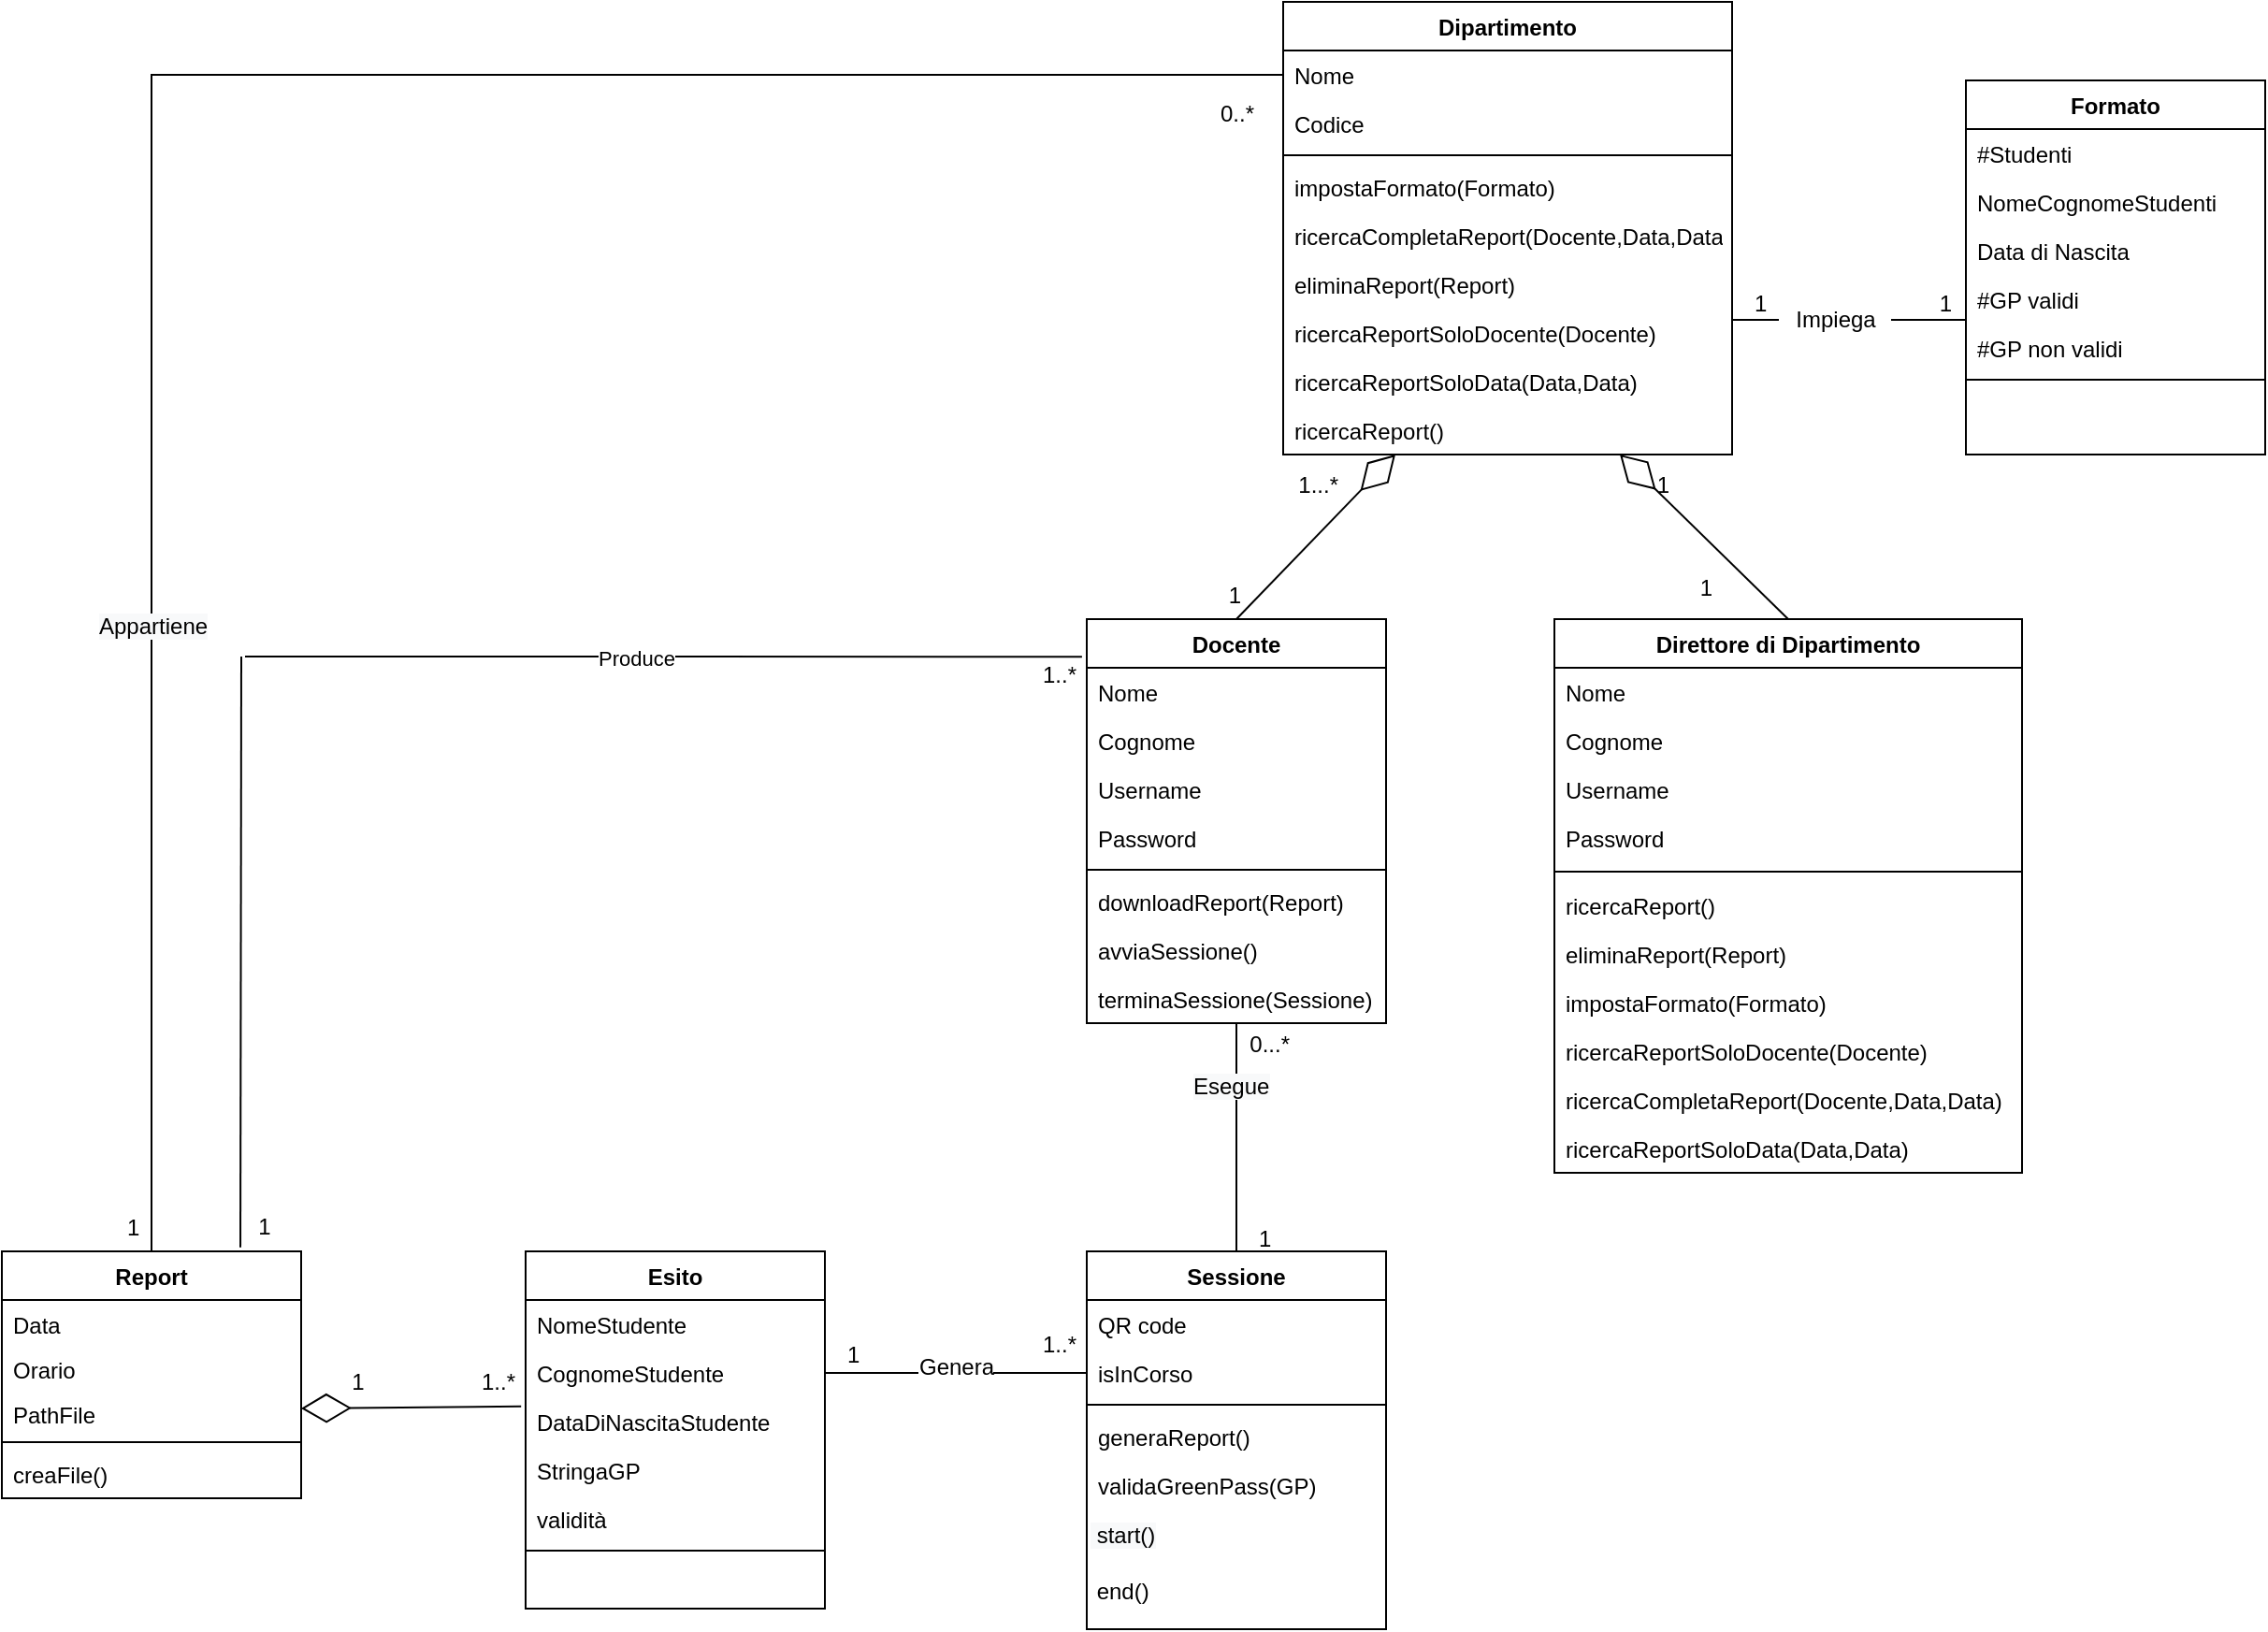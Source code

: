 <mxfile version="15.8.7" type="device"><diagram id="C5RBs43oDa-KdzZeNtuy" name="Page-1"><mxGraphModel dx="2131" dy="1820" grid="1" gridSize="10" guides="1" tooltips="1" connect="1" arrows="1" fold="1" page="1" pageScale="1" pageWidth="827" pageHeight="1169" background="#ffffff" math="0" shadow="0"><root><mxCell id="WIyWlLk6GJQsqaUBKTNV-0"/><mxCell id="WIyWlLk6GJQsqaUBKTNV-1" parent="WIyWlLk6GJQsqaUBKTNV-0"/><mxCell id="zkfFHV4jXpPFQw0GAbJ--0" value="Dipartimento" style="swimlane;fontStyle=1;align=center;verticalAlign=top;childLayout=stackLayout;horizontal=1;startSize=26;horizontalStack=0;resizeParent=1;resizeLast=0;collapsible=1;marginBottom=0;rounded=0;shadow=0;strokeWidth=1;" parent="WIyWlLk6GJQsqaUBKTNV-1" vertex="1"><mxGeometry x="315" y="-70" width="240" height="242" as="geometry"><mxRectangle x="230" y="140" width="160" height="26" as="alternateBounds"/></mxGeometry></mxCell><mxCell id="zkfFHV4jXpPFQw0GAbJ--1" value="Nome" style="text;align=left;verticalAlign=top;spacingLeft=4;spacingRight=4;overflow=hidden;rotatable=0;points=[[0,0.5],[1,0.5]];portConstraint=eastwest;" parent="zkfFHV4jXpPFQw0GAbJ--0" vertex="1"><mxGeometry y="26" width="240" height="26" as="geometry"/></mxCell><mxCell id="zkfFHV4jXpPFQw0GAbJ--2" value="Codice" style="text;align=left;verticalAlign=top;spacingLeft=4;spacingRight=4;overflow=hidden;rotatable=0;points=[[0,0.5],[1,0.5]];portConstraint=eastwest;rounded=0;shadow=0;html=0;" parent="zkfFHV4jXpPFQw0GAbJ--0" vertex="1"><mxGeometry y="52" width="240" height="26" as="geometry"/></mxCell><mxCell id="zkfFHV4jXpPFQw0GAbJ--4" value="" style="line;html=1;strokeWidth=1;align=left;verticalAlign=middle;spacingTop=-1;spacingLeft=3;spacingRight=3;rotatable=0;labelPosition=right;points=[];portConstraint=eastwest;" parent="zkfFHV4jXpPFQw0GAbJ--0" vertex="1"><mxGeometry y="78" width="240" height="8" as="geometry"/></mxCell><mxCell id="IgHwNkIKdgB05Zcs7d3N-65" value="impostaFormato(Formato)" style="text;align=left;verticalAlign=top;spacingLeft=4;spacingRight=4;overflow=hidden;rotatable=0;points=[[0,0.5],[1,0.5]];portConstraint=eastwest;rounded=0;shadow=0;html=0;" parent="zkfFHV4jXpPFQw0GAbJ--0" vertex="1"><mxGeometry y="86" width="240" height="26" as="geometry"/></mxCell><mxCell id="1j9JW8TyRLRqC67Ut6uR-7" value="ricercaCompletaReport(Docente,Data,Data)" style="text;align=left;verticalAlign=top;spacingLeft=4;spacingRight=4;overflow=hidden;rotatable=0;points=[[0,0.5],[1,0.5]];portConstraint=eastwest;rounded=0;shadow=0;html=0;" vertex="1" parent="zkfFHV4jXpPFQw0GAbJ--0"><mxGeometry y="112" width="240" height="26" as="geometry"/></mxCell><mxCell id="1j9JW8TyRLRqC67Ut6uR-8" value="eliminaReport(Report)" style="text;align=left;verticalAlign=top;spacingLeft=4;spacingRight=4;overflow=hidden;rotatable=0;points=[[0,0.5],[1,0.5]];portConstraint=eastwest;rounded=0;shadow=0;html=0;" vertex="1" parent="zkfFHV4jXpPFQw0GAbJ--0"><mxGeometry y="138" width="240" height="26" as="geometry"/></mxCell><mxCell id="1j9JW8TyRLRqC67Ut6uR-9" value="ricercaReportSoloDocente(Docente)" style="text;align=left;verticalAlign=top;spacingLeft=4;spacingRight=4;overflow=hidden;rotatable=0;points=[[0,0.5],[1,0.5]];portConstraint=eastwest;rounded=0;shadow=0;html=0;" vertex="1" parent="zkfFHV4jXpPFQw0GAbJ--0"><mxGeometry y="164" width="240" height="26" as="geometry"/></mxCell><mxCell id="1j9JW8TyRLRqC67Ut6uR-10" value="ricercaReportSoloData(Data,Data)" style="text;align=left;verticalAlign=top;spacingLeft=4;spacingRight=4;overflow=hidden;rotatable=0;points=[[0,0.5],[1,0.5]];portConstraint=eastwest;rounded=0;shadow=0;html=0;" vertex="1" parent="zkfFHV4jXpPFQw0GAbJ--0"><mxGeometry y="190" width="240" height="26" as="geometry"/></mxCell><mxCell id="1j9JW8TyRLRqC67Ut6uR-11" value="ricercaReport()" style="text;align=left;verticalAlign=top;spacingLeft=4;spacingRight=4;overflow=hidden;rotatable=0;points=[[0,0.5],[1,0.5]];portConstraint=eastwest;rounded=0;shadow=0;html=0;" vertex="1" parent="zkfFHV4jXpPFQw0GAbJ--0"><mxGeometry y="216" width="240" height="26" as="geometry"/></mxCell><mxCell id="zkfFHV4jXpPFQw0GAbJ--13" value="Direttore di Dipartimento" style="swimlane;fontStyle=1;align=center;verticalAlign=top;childLayout=stackLayout;horizontal=1;startSize=26;horizontalStack=0;resizeParent=1;resizeLast=0;collapsible=1;marginBottom=0;rounded=0;shadow=0;strokeWidth=1;fontColor=#000000;" parent="WIyWlLk6GJQsqaUBKTNV-1" vertex="1"><mxGeometry x="460" y="260" width="250" height="296" as="geometry"><mxRectangle x="340" y="380" width="170" height="26" as="alternateBounds"/></mxGeometry></mxCell><mxCell id="zkfFHV4jXpPFQw0GAbJ--14" value="Nome" style="text;align=left;verticalAlign=top;spacingLeft=4;spacingRight=4;overflow=hidden;rotatable=0;points=[[0,0.5],[1,0.5]];portConstraint=eastwest;" parent="zkfFHV4jXpPFQw0GAbJ--13" vertex="1"><mxGeometry y="26" width="250" height="26" as="geometry"/></mxCell><mxCell id="fXjRFl4VvuRrYIFR5z2I-0" value="Cognome" style="text;align=left;verticalAlign=top;spacingLeft=4;spacingRight=4;overflow=hidden;rotatable=0;points=[[0,0.5],[1,0.5]];portConstraint=eastwest;" parent="zkfFHV4jXpPFQw0GAbJ--13" vertex="1"><mxGeometry y="52" width="250" height="26" as="geometry"/></mxCell><mxCell id="fXjRFl4VvuRrYIFR5z2I-1" value="Username" style="text;align=left;verticalAlign=top;spacingLeft=4;spacingRight=4;overflow=hidden;rotatable=0;points=[[0,0.5],[1,0.5]];portConstraint=eastwest;" parent="zkfFHV4jXpPFQw0GAbJ--13" vertex="1"><mxGeometry y="78" width="250" height="26" as="geometry"/></mxCell><mxCell id="fXjRFl4VvuRrYIFR5z2I-2" value="Password" style="text;align=left;verticalAlign=top;spacingLeft=4;spacingRight=4;overflow=hidden;rotatable=0;points=[[0,0.5],[1,0.5]];portConstraint=eastwest;" parent="zkfFHV4jXpPFQw0GAbJ--13" vertex="1"><mxGeometry y="104" width="250" height="26" as="geometry"/></mxCell><mxCell id="zkfFHV4jXpPFQw0GAbJ--15" value="" style="line;html=1;strokeWidth=1;align=left;verticalAlign=middle;spacingTop=-1;spacingLeft=3;spacingRight=3;rotatable=0;labelPosition=right;points=[];portConstraint=eastwest;" parent="zkfFHV4jXpPFQw0GAbJ--13" vertex="1"><mxGeometry y="130" width="250" height="10" as="geometry"/></mxCell><mxCell id="fXjRFl4VvuRrYIFR5z2I-8" value="ricercaReport()" style="text;align=left;verticalAlign=top;spacingLeft=4;spacingRight=4;overflow=hidden;rotatable=0;points=[[0,0.5],[1,0.5]];portConstraint=eastwest;" parent="zkfFHV4jXpPFQw0GAbJ--13" vertex="1"><mxGeometry y="140" width="250" height="26" as="geometry"/></mxCell><mxCell id="1j9JW8TyRLRqC67Ut6uR-14" value="eliminaReport(Report)" style="text;align=left;verticalAlign=top;spacingLeft=4;spacingRight=4;overflow=hidden;rotatable=0;points=[[0,0.5],[1,0.5]];portConstraint=eastwest;rounded=0;shadow=0;html=0;" vertex="1" parent="zkfFHV4jXpPFQw0GAbJ--13"><mxGeometry y="166" width="250" height="26" as="geometry"/></mxCell><mxCell id="1j9JW8TyRLRqC67Ut6uR-15" value="impostaFormato(Formato)" style="text;align=left;verticalAlign=top;spacingLeft=4;spacingRight=4;overflow=hidden;rotatable=0;points=[[0,0.5],[1,0.5]];portConstraint=eastwest;rounded=0;shadow=0;html=0;" vertex="1" parent="zkfFHV4jXpPFQw0GAbJ--13"><mxGeometry y="192" width="250" height="26" as="geometry"/></mxCell><mxCell id="1j9JW8TyRLRqC67Ut6uR-16" value="ricercaReportSoloDocente(Docente)" style="text;align=left;verticalAlign=top;spacingLeft=4;spacingRight=4;overflow=hidden;rotatable=0;points=[[0,0.5],[1,0.5]];portConstraint=eastwest;rounded=0;shadow=0;html=0;" vertex="1" parent="zkfFHV4jXpPFQw0GAbJ--13"><mxGeometry y="218" width="250" height="26" as="geometry"/></mxCell><mxCell id="1j9JW8TyRLRqC67Ut6uR-18" value="ricercaCompletaReport(Docente,Data,Data)" style="text;align=left;verticalAlign=top;spacingLeft=4;spacingRight=4;overflow=hidden;rotatable=0;points=[[0,0.5],[1,0.5]];portConstraint=eastwest;rounded=0;shadow=0;html=0;" vertex="1" parent="zkfFHV4jXpPFQw0GAbJ--13"><mxGeometry y="244" width="250" height="26" as="geometry"/></mxCell><mxCell id="1j9JW8TyRLRqC67Ut6uR-17" value="ricercaReportSoloData(Data,Data)" style="text;align=left;verticalAlign=top;spacingLeft=4;spacingRight=4;overflow=hidden;rotatable=0;points=[[0,0.5],[1,0.5]];portConstraint=eastwest;rounded=0;shadow=0;html=0;" vertex="1" parent="zkfFHV4jXpPFQw0GAbJ--13"><mxGeometry y="270" width="250" height="26" as="geometry"/></mxCell><mxCell id="zkfFHV4jXpPFQw0GAbJ--17" value="Formato" style="swimlane;fontStyle=1;align=center;verticalAlign=top;childLayout=stackLayout;horizontal=1;startSize=26;horizontalStack=0;resizeParent=1;resizeLast=0;collapsible=1;marginBottom=0;rounded=0;shadow=0;strokeWidth=1;fontColor=#000000;" parent="WIyWlLk6GJQsqaUBKTNV-1" vertex="1"><mxGeometry x="680" y="-28" width="160" height="200" as="geometry"><mxRectangle x="550" y="140" width="160" height="26" as="alternateBounds"/></mxGeometry></mxCell><mxCell id="zkfFHV4jXpPFQw0GAbJ--18" value="#Studenti" style="text;align=left;verticalAlign=top;spacingLeft=4;spacingRight=4;overflow=hidden;rotatable=0;points=[[0,0.5],[1,0.5]];portConstraint=eastwest;" parent="zkfFHV4jXpPFQw0GAbJ--17" vertex="1"><mxGeometry y="26" width="160" height="26" as="geometry"/></mxCell><mxCell id="zkfFHV4jXpPFQw0GAbJ--19" value="NomeCognomeStudenti" style="text;align=left;verticalAlign=top;spacingLeft=4;spacingRight=4;overflow=hidden;rotatable=0;points=[[0,0.5],[1,0.5]];portConstraint=eastwest;rounded=0;shadow=0;html=0;" parent="zkfFHV4jXpPFQw0GAbJ--17" vertex="1"><mxGeometry y="52" width="160" height="26" as="geometry"/></mxCell><mxCell id="zkfFHV4jXpPFQw0GAbJ--22" value="Data di Nascita" style="text;align=left;verticalAlign=top;spacingLeft=4;spacingRight=4;overflow=hidden;rotatable=0;points=[[0,0.5],[1,0.5]];portConstraint=eastwest;rounded=0;shadow=0;html=0;" parent="zkfFHV4jXpPFQw0GAbJ--17" vertex="1"><mxGeometry y="78" width="160" height="26" as="geometry"/></mxCell><mxCell id="zkfFHV4jXpPFQw0GAbJ--20" value="#GP validi" style="text;align=left;verticalAlign=top;spacingLeft=4;spacingRight=4;overflow=hidden;rotatable=0;points=[[0,0.5],[1,0.5]];portConstraint=eastwest;rounded=0;shadow=0;html=0;" parent="zkfFHV4jXpPFQw0GAbJ--17" vertex="1"><mxGeometry y="104" width="160" height="26" as="geometry"/></mxCell><mxCell id="zkfFHV4jXpPFQw0GAbJ--21" value="#GP non validi" style="text;align=left;verticalAlign=top;spacingLeft=4;spacingRight=4;overflow=hidden;rotatable=0;points=[[0,0.5],[1,0.5]];portConstraint=eastwest;rounded=0;shadow=0;html=0;" parent="zkfFHV4jXpPFQw0GAbJ--17" vertex="1"><mxGeometry y="130" width="160" height="26" as="geometry"/></mxCell><mxCell id="zkfFHV4jXpPFQw0GAbJ--23" value="" style="line;html=1;strokeWidth=1;align=left;verticalAlign=middle;spacingTop=-1;spacingLeft=3;spacingRight=3;rotatable=0;labelPosition=right;points=[];portConstraint=eastwest;" parent="zkfFHV4jXpPFQw0GAbJ--17" vertex="1"><mxGeometry y="156" width="160" height="8" as="geometry"/></mxCell><mxCell id="zkfFHV4jXpPFQw0GAbJ--26" value="" style="endArrow=none;shadow=0;strokeWidth=1;rounded=0;endFill=0;edgeStyle=elbowEdgeStyle;elbow=vertical;startArrow=none;" parent="WIyWlLk6GJQsqaUBKTNV-1" source="IgHwNkIKdgB05Zcs7d3N-3" target="zkfFHV4jXpPFQw0GAbJ--17" edge="1"><mxGeometry x="0.5" y="41" relative="1" as="geometry"><mxPoint x="407" y="172" as="sourcePoint"/><mxPoint x="567" y="172" as="targetPoint"/><mxPoint x="-40" y="32" as="offset"/></mxGeometry></mxCell><mxCell id="zkfFHV4jXpPFQw0GAbJ--28" value="1" style="resizable=0;align=right;verticalAlign=bottom;labelBackgroundColor=none;fontSize=12;" parent="zkfFHV4jXpPFQw0GAbJ--26" connectable="0" vertex="1"><mxGeometry x="1" relative="1" as="geometry"><mxPoint x="-6" as="offset"/></mxGeometry></mxCell><mxCell id="IgHwNkIKdgB05Zcs7d3N-0" value="" style="endArrow=diamondThin;endFill=0;endSize=24;html=1;rounded=0;exitX=0.5;exitY=0;exitDx=0;exitDy=0;entryX=0.25;entryY=1;entryDx=0;entryDy=0;" parent="WIyWlLk6GJQsqaUBKTNV-1" source="IgHwNkIKdgB05Zcs7d3N-66" target="zkfFHV4jXpPFQw0GAbJ--0" edge="1"><mxGeometry width="160" relative="1" as="geometry"><mxPoint x="320" y="240.0" as="sourcePoint"/><mxPoint x="400" y="160" as="targetPoint"/></mxGeometry></mxCell><mxCell id="IgHwNkIKdgB05Zcs7d3N-1" value="" style="endArrow=diamondThin;endFill=0;endSize=24;html=1;rounded=0;exitX=0.5;exitY=0;exitDx=0;exitDy=0;entryX=0.75;entryY=1;entryDx=0;entryDy=0;" parent="WIyWlLk6GJQsqaUBKTNV-1" source="zkfFHV4jXpPFQw0GAbJ--13" target="zkfFHV4jXpPFQw0GAbJ--0" edge="1"><mxGeometry width="160" relative="1" as="geometry"><mxPoint x="330" y="230" as="sourcePoint"/><mxPoint x="480" y="160" as="targetPoint"/></mxGeometry></mxCell><mxCell id="IgHwNkIKdgB05Zcs7d3N-5" value="Sessione" style="swimlane;fontStyle=1;align=center;verticalAlign=top;childLayout=stackLayout;horizontal=1;startSize=26;horizontalStack=0;resizeParent=1;resizeLast=0;collapsible=1;marginBottom=0;rounded=0;shadow=0;strokeWidth=1;" parent="WIyWlLk6GJQsqaUBKTNV-1" vertex="1"><mxGeometry x="210" y="598" width="160" height="202" as="geometry"><mxRectangle x="130" y="380" width="160" height="26" as="alternateBounds"/></mxGeometry></mxCell><mxCell id="IgHwNkIKdgB05Zcs7d3N-6" value="QR code" style="text;align=left;verticalAlign=top;spacingLeft=4;spacingRight=4;overflow=hidden;rotatable=0;points=[[0,0.5],[1,0.5]];portConstraint=eastwest;" parent="IgHwNkIKdgB05Zcs7d3N-5" vertex="1"><mxGeometry y="26" width="160" height="26" as="geometry"/></mxCell><mxCell id="hXYBZZe83K0FlChv1IBY-2" value="isInCorso" style="text;align=left;verticalAlign=top;spacingLeft=4;spacingRight=4;overflow=hidden;rotatable=0;points=[[0,0.5],[1,0.5]];portConstraint=eastwest;rounded=0;shadow=0;html=0;" parent="IgHwNkIKdgB05Zcs7d3N-5" vertex="1"><mxGeometry y="52" width="160" height="26" as="geometry"/></mxCell><mxCell id="IgHwNkIKdgB05Zcs7d3N-8" value="" style="line;html=1;strokeWidth=1;align=left;verticalAlign=middle;spacingTop=-1;spacingLeft=3;spacingRight=3;rotatable=0;labelPosition=right;points=[];portConstraint=eastwest;" parent="IgHwNkIKdgB05Zcs7d3N-5" vertex="1"><mxGeometry y="78" width="160" height="8" as="geometry"/></mxCell><mxCell id="IgHwNkIKdgB05Zcs7d3N-9" value="generaReport()" style="text;align=left;verticalAlign=top;spacingLeft=4;spacingRight=4;overflow=hidden;rotatable=0;points=[[0,0.5],[1,0.5]];portConstraint=eastwest;fontStyle=0" parent="IgHwNkIKdgB05Zcs7d3N-5" vertex="1"><mxGeometry y="86" width="160" height="26" as="geometry"/></mxCell><mxCell id="IgHwNkIKdgB05Zcs7d3N-10" value="validaGreenPass(GP)" style="text;align=left;verticalAlign=top;spacingLeft=4;spacingRight=4;overflow=hidden;rotatable=0;points=[[0,0.5],[1,0.5]];portConstraint=eastwest;" parent="IgHwNkIKdgB05Zcs7d3N-5" vertex="1"><mxGeometry y="112" width="160" height="26" as="geometry"/></mxCell><mxCell id="IgHwNkIKdgB05Zcs7d3N-76" value="&lt;span style=&quot;color: rgb(0 , 0 , 0) ; font-family: &amp;#34;helvetica&amp;#34; ; font-size: 12px ; font-style: normal ; font-weight: 400 ; letter-spacing: normal ; text-align: left ; text-indent: 0px ; text-transform: none ; word-spacing: 0px ; background-color: rgb(248 , 249 , 250) ; display: inline ; float: none&quot;&gt;&amp;nbsp;start()&lt;/span&gt;" style="text;whiteSpace=wrap;html=1;" parent="IgHwNkIKdgB05Zcs7d3N-5" vertex="1"><mxGeometry y="138" width="160" height="30" as="geometry"/></mxCell><mxCell id="IgHwNkIKdgB05Zcs7d3N-75" value="&lt;span style=&quot;font-family: &amp;#34;helvetica&amp;#34;&quot;&gt;&amp;nbsp;end()&lt;/span&gt;" style="text;whiteSpace=wrap;html=1;" parent="IgHwNkIKdgB05Zcs7d3N-5" vertex="1"><mxGeometry y="168" width="160" height="30" as="geometry"/></mxCell><mxCell id="IgHwNkIKdgB05Zcs7d3N-11" value="Report" style="swimlane;fontStyle=1;align=center;verticalAlign=top;childLayout=stackLayout;horizontal=1;startSize=26;horizontalStack=0;resizeParent=1;resizeLast=0;collapsible=1;marginBottom=0;rounded=0;shadow=0;strokeWidth=1;" parent="WIyWlLk6GJQsqaUBKTNV-1" vertex="1"><mxGeometry x="-370" y="598" width="160" height="132" as="geometry"><mxRectangle x="130" y="380" width="160" height="26" as="alternateBounds"/></mxGeometry></mxCell><mxCell id="IgHwNkIKdgB05Zcs7d3N-13" value="Data&#10;&#10;" style="text;align=left;verticalAlign=top;spacingLeft=4;spacingRight=4;overflow=hidden;rotatable=0;points=[[0,0.5],[1,0.5]];portConstraint=eastwest;rounded=0;shadow=0;html=0;" parent="IgHwNkIKdgB05Zcs7d3N-11" vertex="1"><mxGeometry y="26" width="160" height="24" as="geometry"/></mxCell><mxCell id="1j9JW8TyRLRqC67Ut6uR-0" value="Orario" style="text;align=left;verticalAlign=top;spacingLeft=4;spacingRight=4;overflow=hidden;rotatable=0;points=[[0,0.5],[1,0.5]];portConstraint=eastwest;rounded=0;shadow=0;html=0;" vertex="1" parent="IgHwNkIKdgB05Zcs7d3N-11"><mxGeometry y="50" width="160" height="24" as="geometry"/></mxCell><mxCell id="1j9JW8TyRLRqC67Ut6uR-1" value="PathFile&#10;" style="text;align=left;verticalAlign=top;spacingLeft=4;spacingRight=4;overflow=hidden;rotatable=0;points=[[0,0.5],[1,0.5]];portConstraint=eastwest;rounded=0;shadow=0;html=0;" vertex="1" parent="IgHwNkIKdgB05Zcs7d3N-11"><mxGeometry y="74" width="160" height="24" as="geometry"/></mxCell><mxCell id="IgHwNkIKdgB05Zcs7d3N-14" value="" style="line;html=1;strokeWidth=1;align=left;verticalAlign=middle;spacingTop=-1;spacingLeft=3;spacingRight=3;rotatable=0;labelPosition=right;points=[];portConstraint=eastwest;" parent="IgHwNkIKdgB05Zcs7d3N-11" vertex="1"><mxGeometry y="98" width="160" height="8" as="geometry"/></mxCell><mxCell id="IgHwNkIKdgB05Zcs7d3N-15" value="creaFile()" style="text;align=left;verticalAlign=top;spacingLeft=4;spacingRight=4;overflow=hidden;rotatable=0;points=[[0,0.5],[1,0.5]];portConstraint=eastwest;fontStyle=0" parent="IgHwNkIKdgB05Zcs7d3N-11" vertex="1"><mxGeometry y="106" width="160" height="26" as="geometry"/></mxCell><mxCell id="IgHwNkIKdgB05Zcs7d3N-17" value="Esito" style="swimlane;fontStyle=1;align=center;verticalAlign=top;childLayout=stackLayout;horizontal=1;startSize=26;horizontalStack=0;resizeParent=1;resizeLast=0;collapsible=1;marginBottom=0;rounded=0;shadow=0;strokeWidth=1;fontColor=#000000;" parent="WIyWlLk6GJQsqaUBKTNV-1" vertex="1"><mxGeometry x="-90" y="598" width="160" height="191" as="geometry"><mxRectangle x="630" y="618" width="160" height="26" as="alternateBounds"/></mxGeometry></mxCell><mxCell id="WFyw9CLKQ2F1hwILloee-1" value="NomeStudente" style="text;align=left;verticalAlign=top;spacingLeft=4;spacingRight=4;overflow=hidden;rotatable=0;points=[[0,0.5],[1,0.5]];portConstraint=eastwest;" parent="IgHwNkIKdgB05Zcs7d3N-17" vertex="1"><mxGeometry y="26" width="160" height="26" as="geometry"/></mxCell><mxCell id="WFyw9CLKQ2F1hwILloee-2" value="CognomeStudente" style="text;align=left;verticalAlign=top;spacingLeft=4;spacingRight=4;overflow=hidden;rotatable=0;points=[[0,0.5],[1,0.5]];portConstraint=eastwest;" parent="IgHwNkIKdgB05Zcs7d3N-17" vertex="1"><mxGeometry y="52" width="160" height="26" as="geometry"/></mxCell><mxCell id="WFyw9CLKQ2F1hwILloee-3" value="DataDiNascitaStudente" style="text;align=left;verticalAlign=top;spacingLeft=4;spacingRight=4;overflow=hidden;rotatable=0;points=[[0,0.5],[1,0.5]];portConstraint=eastwest;" parent="IgHwNkIKdgB05Zcs7d3N-17" vertex="1"><mxGeometry y="78" width="160" height="26" as="geometry"/></mxCell><mxCell id="WFyw9CLKQ2F1hwILloee-4" value="StringaGP" style="text;align=left;verticalAlign=top;spacingLeft=4;spacingRight=4;overflow=hidden;rotatable=0;points=[[0,0.5],[1,0.5]];portConstraint=eastwest;" parent="IgHwNkIKdgB05Zcs7d3N-17" vertex="1"><mxGeometry y="104" width="160" height="26" as="geometry"/></mxCell><mxCell id="IgHwNkIKdgB05Zcs7d3N-18" value="validità" style="text;align=left;verticalAlign=top;spacingLeft=4;spacingRight=4;overflow=hidden;rotatable=0;points=[[0,0.5],[1,0.5]];portConstraint=eastwest;" parent="IgHwNkIKdgB05Zcs7d3N-17" vertex="1"><mxGeometry y="130" width="160" height="26" as="geometry"/></mxCell><mxCell id="IgHwNkIKdgB05Zcs7d3N-20" value="" style="line;html=1;strokeWidth=1;align=left;verticalAlign=middle;spacingTop=-1;spacingLeft=3;spacingRight=3;rotatable=0;labelPosition=right;points=[];portConstraint=eastwest;" parent="IgHwNkIKdgB05Zcs7d3N-17" vertex="1"><mxGeometry y="156" width="160" height="8" as="geometry"/></mxCell><mxCell id="IgHwNkIKdgB05Zcs7d3N-23" value="" style="endArrow=none;shadow=0;strokeWidth=1;rounded=0;endFill=0;edgeStyle=elbowEdgeStyle;elbow=vertical;entryX=0.5;entryY=1;entryDx=0;entryDy=0;" parent="WIyWlLk6GJQsqaUBKTNV-1" source="IgHwNkIKdgB05Zcs7d3N-5" target="IgHwNkIKdgB05Zcs7d3N-66" edge="1"><mxGeometry x="0.5" y="41" relative="1" as="geometry"><mxPoint x="260" y="548" as="sourcePoint"/><mxPoint x="259.58" y="468.002" as="targetPoint"/><mxPoint x="-40" y="32" as="offset"/></mxGeometry></mxCell><mxCell id="IgHwNkIKdgB05Zcs7d3N-24" value="1" style="resizable=0;align=left;verticalAlign=bottom;labelBackgroundColor=none;fontSize=12;" parent="IgHwNkIKdgB05Zcs7d3N-23" connectable="0" vertex="1"><mxGeometry x="-1" relative="1" as="geometry"><mxPoint x="10" y="2" as="offset"/></mxGeometry></mxCell><mxCell id="IgHwNkIKdgB05Zcs7d3N-25" value="0...*" style="resizable=0;align=right;verticalAlign=bottom;labelBackgroundColor=none;fontSize=12;" parent="IgHwNkIKdgB05Zcs7d3N-23" connectable="0" vertex="1"><mxGeometry x="1" relative="1" as="geometry"><mxPoint x="30" y="20" as="offset"/></mxGeometry></mxCell><mxCell id="IgHwNkIKdgB05Zcs7d3N-29" value="&lt;span style=&quot;color: rgb(0 , 0 , 0) ; font-family: &amp;#34;helvetica&amp;#34; ; font-size: 12px ; font-style: normal ; font-weight: 400 ; letter-spacing: normal ; text-align: center ; text-indent: 0px ; text-transform: none ; word-spacing: 0px ; background-color: rgb(248 , 249 , 250) ; display: inline ; float: none&quot;&gt;Esegue&lt;/span&gt;" style="text;whiteSpace=wrap;html=1;" parent="WIyWlLk6GJQsqaUBKTNV-1" vertex="1"><mxGeometry x="265" y="495.5" width="50" height="30" as="geometry"/></mxCell><mxCell id="IgHwNkIKdgB05Zcs7d3N-31" value="" style="endArrow=diamondThin;endFill=0;endSize=24;html=1;rounded=0;exitX=-0.015;exitY=0.186;exitDx=0;exitDy=0;exitPerimeter=0;" parent="WIyWlLk6GJQsqaUBKTNV-1" edge="1" source="WFyw9CLKQ2F1hwILloee-3"><mxGeometry width="160" relative="1" as="geometry"><mxPoint x="-140" y="680" as="sourcePoint"/><mxPoint x="-210" y="682" as="targetPoint"/></mxGeometry></mxCell><mxCell id="IgHwNkIKdgB05Zcs7d3N-57" value="1...*" style="resizable=0;align=right;verticalAlign=bottom;labelBackgroundColor=none;fontSize=12;" parent="WIyWlLk6GJQsqaUBKTNV-1" connectable="0" vertex="1"><mxGeometry x="370" y="210" as="geometry"><mxPoint x="-24" y="-13" as="offset"/></mxGeometry></mxCell><mxCell id="IgHwNkIKdgB05Zcs7d3N-58" value="1" style="resizable=0;align=right;verticalAlign=bottom;labelBackgroundColor=none;fontSize=12;" parent="WIyWlLk6GJQsqaUBKTNV-1" connectable="0" vertex="1"><mxGeometry x="550" y="200" as="geometry"><mxPoint x="-27" y="-3" as="offset"/></mxGeometry></mxCell><mxCell id="IgHwNkIKdgB05Zcs7d3N-59" value="1" style="resizable=0;align=right;verticalAlign=bottom;labelBackgroundColor=none;fontSize=12;" parent="WIyWlLk6GJQsqaUBKTNV-1" connectable="0" vertex="1"><mxGeometry x="510" y="200" as="geometry"><mxPoint x="-216" y="56" as="offset"/></mxGeometry></mxCell><mxCell id="IgHwNkIKdgB05Zcs7d3N-60" value="1" style="resizable=0;align=right;verticalAlign=bottom;labelBackgroundColor=none;fontSize=12;" parent="WIyWlLk6GJQsqaUBKTNV-1" connectable="0" vertex="1"><mxGeometry x="500" y="200" as="geometry"><mxPoint x="46" y="52" as="offset"/></mxGeometry></mxCell><mxCell id="IgHwNkIKdgB05Zcs7d3N-66" value="Docente" style="swimlane;fontStyle=1;align=center;verticalAlign=top;childLayout=stackLayout;horizontal=1;startSize=26;horizontalStack=0;resizeParent=1;resizeLast=0;collapsible=1;marginBottom=0;rounded=0;shadow=0;strokeWidth=1;" parent="WIyWlLk6GJQsqaUBKTNV-1" vertex="1"><mxGeometry x="210" y="260" width="160" height="216" as="geometry"><mxRectangle x="230" y="140" width="160" height="26" as="alternateBounds"/></mxGeometry></mxCell><mxCell id="IgHwNkIKdgB05Zcs7d3N-67" value="Nome" style="text;align=left;verticalAlign=top;spacingLeft=4;spacingRight=4;overflow=hidden;rotatable=0;points=[[0,0.5],[1,0.5]];portConstraint=eastwest;" parent="IgHwNkIKdgB05Zcs7d3N-66" vertex="1"><mxGeometry y="26" width="160" height="26" as="geometry"/></mxCell><mxCell id="IgHwNkIKdgB05Zcs7d3N-68" value="Cognome" style="text;align=left;verticalAlign=top;spacingLeft=4;spacingRight=4;overflow=hidden;rotatable=0;points=[[0,0.5],[1,0.5]];portConstraint=eastwest;rounded=0;shadow=0;html=0;" parent="IgHwNkIKdgB05Zcs7d3N-66" vertex="1"><mxGeometry y="52" width="160" height="26" as="geometry"/></mxCell><mxCell id="IgHwNkIKdgB05Zcs7d3N-70" value="Username" style="text;align=left;verticalAlign=top;spacingLeft=4;spacingRight=4;overflow=hidden;rotatable=0;points=[[0,0.5],[1,0.5]];portConstraint=eastwest;" parent="IgHwNkIKdgB05Zcs7d3N-66" vertex="1"><mxGeometry y="78" width="160" height="26" as="geometry"/></mxCell><mxCell id="IgHwNkIKdgB05Zcs7d3N-71" value="Password" style="text;align=left;verticalAlign=top;spacingLeft=4;spacingRight=4;overflow=hidden;rotatable=0;points=[[0,0.5],[1,0.5]];portConstraint=eastwest;rounded=0;shadow=0;html=0;" parent="IgHwNkIKdgB05Zcs7d3N-66" vertex="1"><mxGeometry y="104" width="160" height="26" as="geometry"/></mxCell><mxCell id="IgHwNkIKdgB05Zcs7d3N-72" value="" style="line;html=1;strokeWidth=1;align=left;verticalAlign=middle;spacingTop=-1;spacingLeft=3;spacingRight=3;rotatable=0;labelPosition=right;points=[];portConstraint=eastwest;" parent="IgHwNkIKdgB05Zcs7d3N-66" vertex="1"><mxGeometry y="130" width="160" height="8" as="geometry"/></mxCell><mxCell id="IgHwNkIKdgB05Zcs7d3N-73" value="downloadReport(Report)" style="text;align=left;verticalAlign=top;spacingLeft=4;spacingRight=4;overflow=hidden;rotatable=0;points=[[0,0.5],[1,0.5]];portConstraint=eastwest;rounded=0;shadow=0;html=0;" parent="IgHwNkIKdgB05Zcs7d3N-66" vertex="1"><mxGeometry y="138" width="160" height="26" as="geometry"/></mxCell><mxCell id="1j9JW8TyRLRqC67Ut6uR-12" value="avviaSessione()" style="text;align=left;verticalAlign=top;spacingLeft=4;spacingRight=4;overflow=hidden;rotatable=0;points=[[0,0.5],[1,0.5]];portConstraint=eastwest;rounded=0;shadow=0;html=0;" vertex="1" parent="IgHwNkIKdgB05Zcs7d3N-66"><mxGeometry y="164" width="160" height="26" as="geometry"/></mxCell><mxCell id="1j9JW8TyRLRqC67Ut6uR-13" value="terminaSessione(Sessione)" style="text;align=left;verticalAlign=top;spacingLeft=4;spacingRight=4;overflow=hidden;rotatable=0;points=[[0,0.5],[1,0.5]];portConstraint=eastwest;rounded=0;shadow=0;html=0;" vertex="1" parent="IgHwNkIKdgB05Zcs7d3N-66"><mxGeometry y="190" width="160" height="26" as="geometry"/></mxCell><mxCell id="IgHwNkIKdgB05Zcs7d3N-79" value="1..*" style="text;html=1;align=center;verticalAlign=middle;resizable=0;points=[];autosize=1;strokeColor=none;fillColor=none;" parent="WIyWlLk6GJQsqaUBKTNV-1" vertex="1"><mxGeometry x="-120" y="658" width="30" height="20" as="geometry"/></mxCell><mxCell id="IgHwNkIKdgB05Zcs7d3N-3" value="Impiega" style="text;html=1;align=center;verticalAlign=middle;resizable=0;points=[];autosize=1;strokeColor=none;fillColor=none;" parent="WIyWlLk6GJQsqaUBKTNV-1" vertex="1"><mxGeometry x="580" y="90" width="60" height="20" as="geometry"/></mxCell><mxCell id="IgHwNkIKdgB05Zcs7d3N-87" value="" style="endArrow=none;shadow=0;strokeWidth=1;rounded=0;endFill=0;edgeStyle=elbowEdgeStyle;elbow=vertical;" parent="WIyWlLk6GJQsqaUBKTNV-1" source="zkfFHV4jXpPFQw0GAbJ--0" target="IgHwNkIKdgB05Zcs7d3N-3" edge="1"><mxGeometry x="0.5" y="41" relative="1" as="geometry"><mxPoint x="490" y="100.333" as="sourcePoint"/><mxPoint x="730" y="100.333" as="targetPoint"/><mxPoint x="-40" y="32" as="offset"/></mxGeometry></mxCell><mxCell id="IgHwNkIKdgB05Zcs7d3N-88" value="1" style="resizable=0;align=left;verticalAlign=bottom;labelBackgroundColor=none;fontSize=12;" parent="IgHwNkIKdgB05Zcs7d3N-87" connectable="0" vertex="1"><mxGeometry x="-1" relative="1" as="geometry"><mxPoint x="10" as="offset"/></mxGeometry></mxCell><mxCell id="rmHW4XWPLT0TZNH_suGm-15" value="" style="resizable=0;align=left;verticalAlign=bottom;labelBackgroundColor=none;fontSize=12;" parent="WIyWlLk6GJQsqaUBKTNV-1" connectable="0" vertex="1"><mxGeometry x="-320" y="587" as="geometry"><mxPoint x="-440" y="-13" as="offset"/></mxGeometry></mxCell><mxCell id="rmHW4XWPLT0TZNH_suGm-16" value="" style="resizable=0;align=left;verticalAlign=bottom;labelBackgroundColor=none;fontSize=12;" parent="WIyWlLk6GJQsqaUBKTNV-1" connectable="0" vertex="1"><mxGeometry x="-110.0" y="630" as="geometry"><mxPoint x="-10" y="24" as="offset"/></mxGeometry></mxCell><mxCell id="rmHW4XWPLT0TZNH_suGm-17" value="1" style="resizable=0;align=left;verticalAlign=bottom;labelBackgroundColor=none;fontSize=12;" parent="WIyWlLk6GJQsqaUBKTNV-1" connectable="0" vertex="1"><mxGeometry x="90.0" y="638" as="geometry"><mxPoint x="-10" y="24" as="offset"/></mxGeometry></mxCell><mxCell id="rmHW4XWPLT0TZNH_suGm-18" value="" style="endArrow=none;html=1;rounded=0;edgeStyle=orthogonalEdgeStyle;entryX=0;entryY=0.5;entryDx=0;entryDy=0;exitX=0.5;exitY=0;exitDx=0;exitDy=0;" parent="WIyWlLk6GJQsqaUBKTNV-1" source="IgHwNkIKdgB05Zcs7d3N-11" target="zkfFHV4jXpPFQw0GAbJ--1" edge="1"><mxGeometry width="50" height="50" relative="1" as="geometry"><mxPoint x="-10" y="530" as="sourcePoint"/><mxPoint x="-113" y="86.8" as="targetPoint"/><Array as="points"><mxPoint x="-290" y="-31"/></Array></mxGeometry></mxCell><mxCell id="rmHW4XWPLT0TZNH_suGm-19" value="&lt;span style=&quot;color: rgb(0 , 0 , 0) ; font-family: &amp;#34;helvetica&amp;#34; ; font-size: 12px ; font-style: normal ; font-weight: 400 ; letter-spacing: normal ; text-align: center ; text-indent: 0px ; text-transform: none ; word-spacing: 0px ; background-color: rgb(248 , 249 , 250) ; display: inline ; float: none&quot;&gt;Appartiene&lt;br&gt;&lt;/span&gt;" style="text;whiteSpace=wrap;html=1;" parent="WIyWlLk6GJQsqaUBKTNV-1" vertex="1"><mxGeometry x="-320" y="250" width="50" height="30" as="geometry"/></mxCell><mxCell id="rmHW4XWPLT0TZNH_suGm-22" value="0..*" style="text;html=1;align=center;verticalAlign=middle;resizable=0;points=[];autosize=1;strokeColor=none;fillColor=none;" parent="WIyWlLk6GJQsqaUBKTNV-1" vertex="1"><mxGeometry x="275" y="-20" width="30" height="20" as="geometry"/></mxCell><mxCell id="rmHW4XWPLT0TZNH_suGm-23" value="1" style="resizable=0;align=left;verticalAlign=bottom;labelBackgroundColor=none;fontSize=12;" parent="WIyWlLk6GJQsqaUBKTNV-1" connectable="0" vertex="1"><mxGeometry x="-295.0" y="570" as="geometry"><mxPoint x="-10" y="24" as="offset"/></mxGeometry></mxCell><mxCell id="rmHW4XWPLT0TZNH_suGm-25" value="1" style="text;html=1;align=center;verticalAlign=middle;resizable=0;points=[];autosize=1;strokeColor=none;fillColor=none;" parent="WIyWlLk6GJQsqaUBKTNV-1" vertex="1"><mxGeometry x="-190" y="658" width="20" height="20" as="geometry"/></mxCell><mxCell id="iRCrHOYGxbRZKwlaOmr2-5" value="" style="endArrow=none;html=1;rounded=0;exitX=1;exitY=0.5;exitDx=0;exitDy=0;startArrow=none;" parent="WIyWlLk6GJQsqaUBKTNV-1" edge="1"><mxGeometry width="50" height="50" relative="1" as="geometry"><mxPoint x="160.0" y="663" as="sourcePoint"/><mxPoint x="210" y="663" as="targetPoint"/></mxGeometry></mxCell><mxCell id="iRCrHOYGxbRZKwlaOmr2-6" value="" style="endArrow=none;html=1;rounded=0;exitX=1;exitY=0.5;exitDx=0;exitDy=0;" parent="WIyWlLk6GJQsqaUBKTNV-1" edge="1"><mxGeometry width="50" height="50" relative="1" as="geometry"><mxPoint x="70" y="663" as="sourcePoint"/><mxPoint x="120.0" y="663" as="targetPoint"/></mxGeometry></mxCell><mxCell id="1j9JW8TyRLRqC67Ut6uR-19" value="1..*" style="text;html=1;align=center;verticalAlign=middle;resizable=0;points=[];autosize=1;strokeColor=none;fillColor=none;" vertex="1" parent="WIyWlLk6GJQsqaUBKTNV-1"><mxGeometry x="180" y="638" width="30" height="20" as="geometry"/></mxCell><mxCell id="1j9JW8TyRLRqC67Ut6uR-20" value="Genera" style="text;html=1;align=center;verticalAlign=middle;resizable=0;points=[];autosize=1;strokeColor=none;fillColor=none;" vertex="1" parent="WIyWlLk6GJQsqaUBKTNV-1"><mxGeometry x="110" y="650" width="60" height="20" as="geometry"/></mxCell><mxCell id="1j9JW8TyRLRqC67Ut6uR-21" value="" style="endArrow=none;html=1;rounded=0;exitX=0.797;exitY=-0.016;exitDx=0;exitDy=0;exitPerimeter=0;" edge="1" parent="WIyWlLk6GJQsqaUBKTNV-1" source="IgHwNkIKdgB05Zcs7d3N-11"><mxGeometry width="50" height="50" relative="1" as="geometry"><mxPoint x="70" y="510" as="sourcePoint"/><mxPoint x="-242" y="280" as="targetPoint"/></mxGeometry></mxCell><mxCell id="1j9JW8TyRLRqC67Ut6uR-23" value="" style="endArrow=none;html=1;rounded=0;exitX=-0.016;exitY=0.093;exitDx=0;exitDy=0;exitPerimeter=0;" edge="1" parent="WIyWlLk6GJQsqaUBKTNV-1" source="IgHwNkIKdgB05Zcs7d3N-66"><mxGeometry width="50" height="50" relative="1" as="geometry"><mxPoint x="-232.48" y="605.888" as="sourcePoint"/><mxPoint x="-240" y="280" as="targetPoint"/></mxGeometry></mxCell><mxCell id="1j9JW8TyRLRqC67Ut6uR-24" value="Produce" style="edgeLabel;html=1;align=center;verticalAlign=middle;resizable=0;points=[];" vertex="1" connectable="0" parent="1j9JW8TyRLRqC67Ut6uR-23"><mxGeometry x="0.069" y="1" relative="1" as="geometry"><mxPoint as="offset"/></mxGeometry></mxCell><mxCell id="1j9JW8TyRLRqC67Ut6uR-27" value="1" style="text;html=1;align=center;verticalAlign=middle;resizable=0;points=[];autosize=1;strokeColor=none;fillColor=none;" vertex="1" parent="WIyWlLk6GJQsqaUBKTNV-1"><mxGeometry x="-240" y="575" width="20" height="20" as="geometry"/></mxCell><mxCell id="1j9JW8TyRLRqC67Ut6uR-28" value="1..*" style="text;html=1;align=center;verticalAlign=middle;resizable=0;points=[];autosize=1;strokeColor=none;fillColor=none;" vertex="1" parent="WIyWlLk6GJQsqaUBKTNV-1"><mxGeometry x="180" y="280" width="30" height="20" as="geometry"/></mxCell></root></mxGraphModel></diagram></mxfile>
